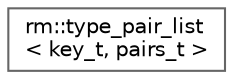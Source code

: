 digraph "Иерархия классов. Графический вид."
{
 // LATEX_PDF_SIZE
  bgcolor="transparent";
  edge [fontname=Helvetica,fontsize=10,labelfontname=Helvetica,labelfontsize=10];
  node [fontname=Helvetica,fontsize=10,shape=box,height=0.2,width=0.4];
  rankdir="LR";
  Node0 [id="Node000000",label="rm::type_pair_list\l\< key_t, pairs_t \>",height=0.2,width=0.4,color="grey40", fillcolor="white", style="filled",URL="$structrm_1_1type__pair__list.html",tooltip=" "];
}
